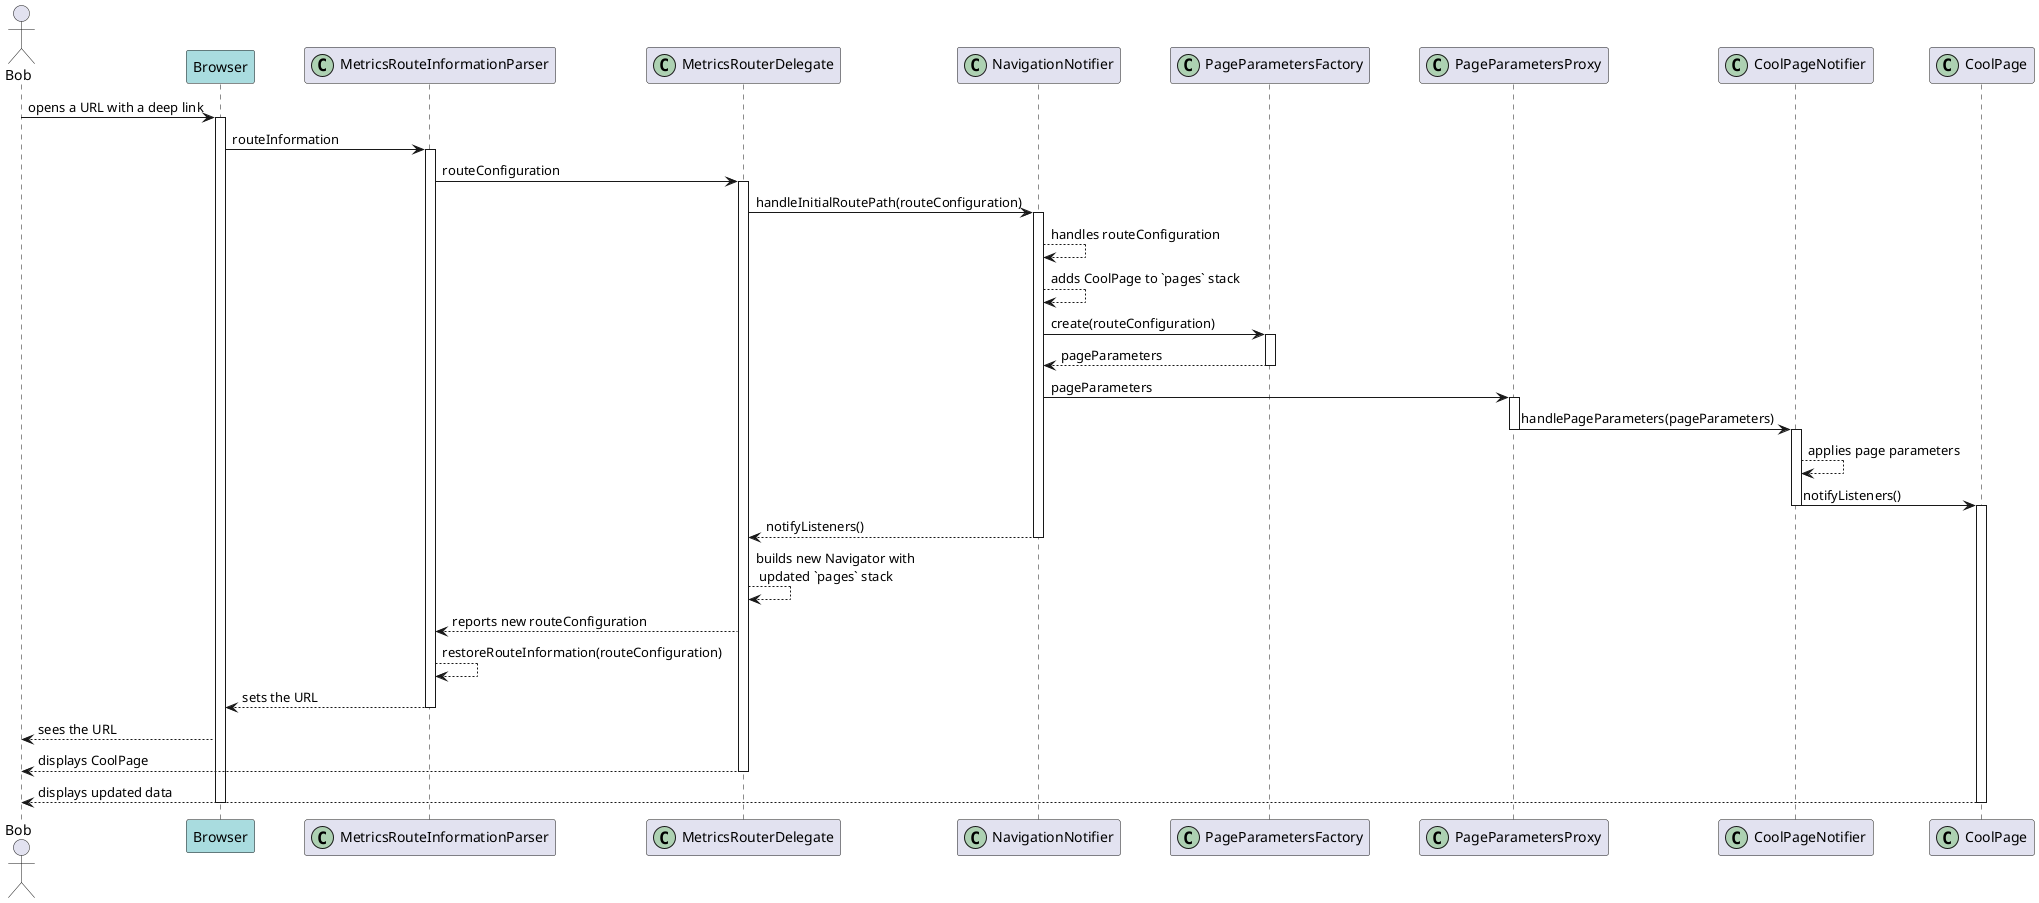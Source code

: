 @startuml applying_deep_links_sequence_diagram

skinparam ParticipantPadding 20
skinparam BoxPadding 10

actor Bob

participant Browser #A9DCDF
participant MetricsRouteInformationParser << (C,#ADD1B2) >>
participant MetricsRouterDelegate << (C,#ADD1B2) >>
participant NavigationNotifier << (C,#ADD1B2) >>
participant PageParametersFactory << (C,#ADD1B2) >>
participant PageParametersProxy << (C,#ADD1B2) >>
participant CoolPageNotifier << (C,#ADD1B2) >>
participant CoolPage << (C,#ADD1B2) >>

Bob -> Browser: opens a URL with a deep link
activate Browser

Browser -> MetricsRouteInformationParser: routeInformation
activate MetricsRouteInformationParser

MetricsRouteInformationParser -> MetricsRouterDelegate: routeConfiguration
activate MetricsRouterDelegate

MetricsRouterDelegate -> NavigationNotifier: handleInitialRoutePath(routeConfiguration)
activate NavigationNotifier

NavigationNotifier --> NavigationNotifier: handles routeConfiguration
NavigationNotifier --> NavigationNotifier: adds CoolPage to `pages` stack

NavigationNotifier -> PageParametersFactory: create(routeConfiguration)
activate PageParametersFactory

PageParametersFactory --> NavigationNotifier: pageParameters
deactivate PageParametersFactory

NavigationNotifier -> PageParametersProxy: pageParameters

activate PageParametersProxy

PageParametersProxy -> CoolPageNotifier: handlePageParameters(pageParameters)
deactivate PageParametersProxy
activate CoolPageNotifier

CoolPageNotifier --> CoolPageNotifier: applies page parameters

CoolPageNotifier -> CoolPage: notifyListeners()
deactivate CoolPageNotifier
activate CoolPage

NavigationNotifier --> MetricsRouterDelegate: notifyListeners()
deactivate NavigationNotifier

MetricsRouterDelegate --> MetricsRouterDelegate: builds new Navigator with \n updated `pages` stack
MetricsRouterDelegate --> MetricsRouteInformationParser: reports new routeConfiguration

MetricsRouteInformationParser --> MetricsRouteInformationParser: restoreRouteInformation(routeConfiguration)
MetricsRouteInformationParser --> Browser: sets the URL
deactivate MetricsRouteInformationParser

Browser --> Bob: sees the URL

MetricsRouterDelegate --> Bob: displays CoolPage
deactivate MetricsRouterDelegate

CoolPage --> Bob: displays updated data
deactivate CoolPage
deactivate Browser

@enduml
